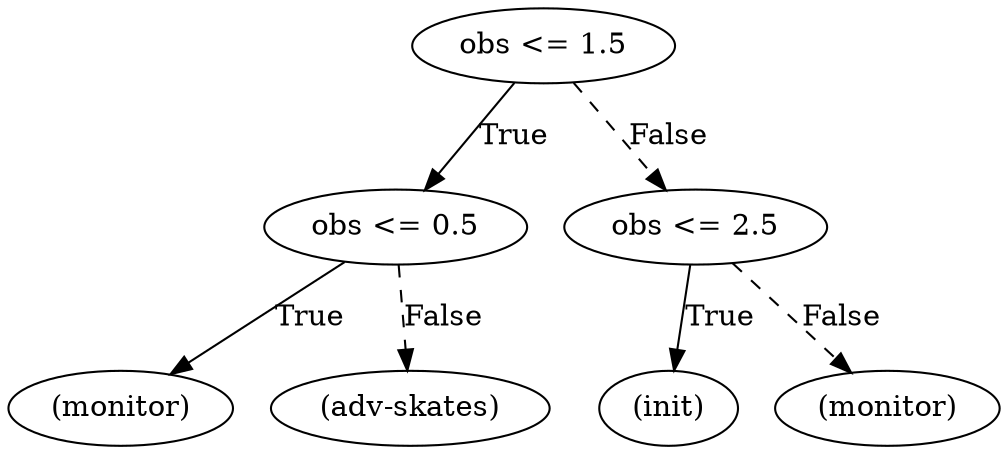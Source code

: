 digraph {
0 [label="obs <= 1.5"];
1 [label="obs <= 0.5"];
2 [label="(monitor)"];
1 -> 2 [label="True"];
3 [label="(adv-skates)"];
1 -> 3 [style="dashed", label="False"];
0 -> 1 [label="True"];
4 [label="obs <= 2.5"];
5 [label="(init)"];
4 -> 5 [label="True"];
6 [label="(monitor)"];
4 -> 6 [style="dashed", label="False"];
0 -> 4 [style="dashed", label="False"];

}